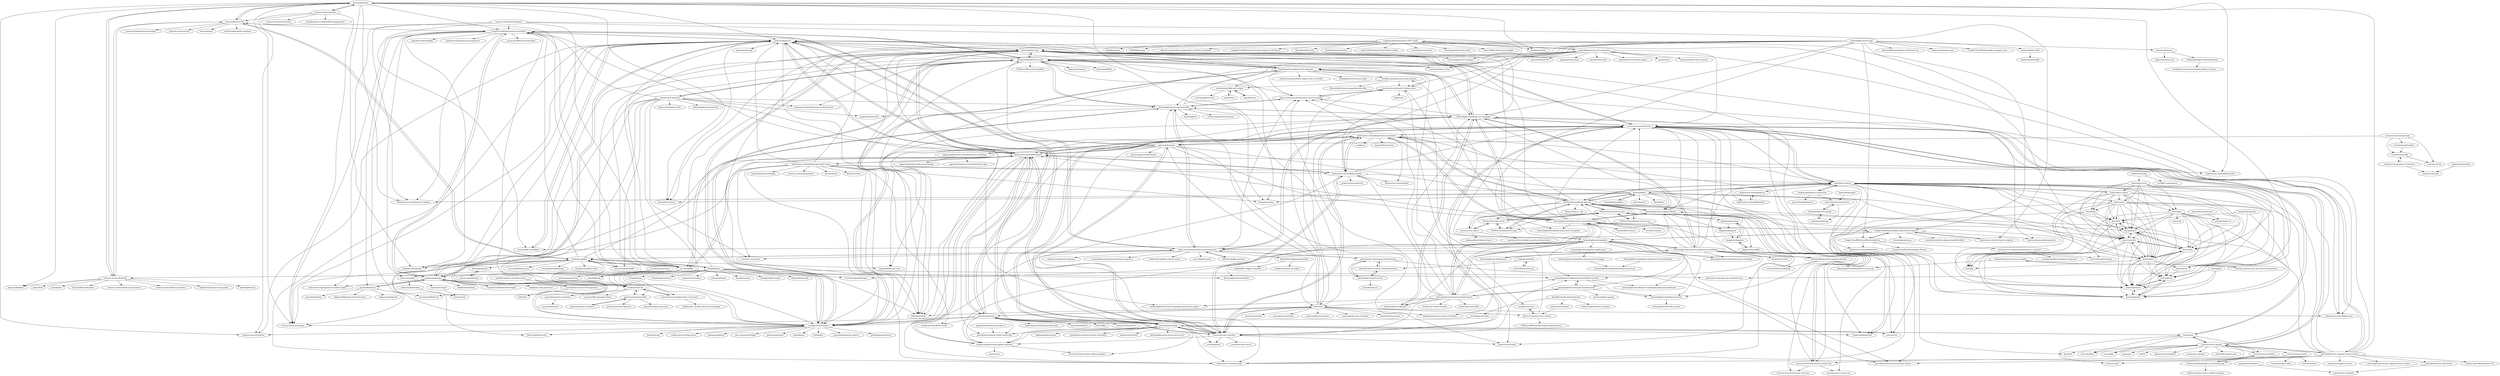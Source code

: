 digraph G {
"ksonnet/ksonnet" -> "ksonnet/ksonnet-lib"
"ksonnet/ksonnet" -> "vmware-archive/kubecfg"
"ksonnet/ksonnet" -> "vmware-tanzu/sonobuoy" ["e"=1]
"ksonnet/ksonnet" -> "projectcontour/contour" ["e"=1]
"ksonnet/ksonnet" -> "kubernetes-retired/service-catalog" ["e"=1]
"ksonnet/ksonnet" -> "kapicorp/kapitan" ["e"=1]
"ksonnet/ksonnet" -> "GoogleCloudPlatform/metacontroller"
"ksonnet/ksonnet" -> "kubicorn/kubicorn"
"ksonnet/ksonnet" -> "kubeflow/trainer" ["e"=1]
"ksonnet/ksonnet" -> "kubernetes-sigs/aws-iam-authenticator" ["e"=1]
"ksonnet/ksonnet" -> "projectcontour/gimbal"
"ksonnet/ksonnet" -> "Azure/draft-classic" ["e"=1]
"ksonnet/ksonnet" -> "helm/monocular" ["e"=1]
"ksonnet/ksonnet" -> "brigadecore/brigade" ["e"=1]
"ksonnet/ksonnet" -> "kubernetes-retired/kube-batch" ["e"=1]
"ahmetb/gke-letsencrypt" -> "jetstack/kube-lego"
"ahmetb/gke-letsencrypt" -> "GoogleCloudPlatform/k8s-multicluster-ingress"
"ahmetb/gke-letsencrypt" -> "kubernetes/ingress-gce" ["e"=1]
"ahmetb/gke-letsencrypt" -> "GoogleCloudPlatform/gke-managed-certs" ["e"=1]
"ahmetb/gke-letsencrypt" -> "wongnai/kube-slack"
"ahmetb/gke-letsencrypt" -> "kelseyhightower/pipeline"
"ahmetb/gke-letsencrypt" -> "hayorov/helm-gcs"
"ahmetb/gke-letsencrypt" -> "Boostport/kubernetes-vault"
"ahmetb/gke-letsencrypt" -> "cert-manager/cert-manager" ["e"=1]
"ahmetb/gke-letsencrypt" -> "PalmStoneGames/kube-cert-manager"
"ahmetb/gke-letsencrypt" -> "kelseyhightower/ingress-with-static-ip"
"ahmetb/gke-letsencrypt" -> "kelseyhightower/kube-cert-manager"
"ahmetb/gke-letsencrypt" -> "voyagermesh/voyager"
"ahmetb/gke-letsencrypt" -> "GoogleCloudPlatform/k8s-stackdriver"
"ahmetb/gke-letsencrypt" -> "zendesk/helm-secrets" ["e"=1]
"containerum/containerum" -> "containerum/chkit"
"containerum/containerum" -> "containerum/letskube"
"containerum/containerum" -> "containerum/ui"
"containerum/containerum" -> "apprenda/kismatic"
"coreos/docs" -> "coreos/coreos-kubernetes"
"coreos/docs" -> "coreos/coreos-cloudinit"
"coreos/docs" -> "coreos/fleet" ["e"=1]
"coreos/docs" -> "coreos/toolbox"
"coreos/docs" -> "coreos/coreos-vagrant"
"coreos/docs" -> "poseidon/matchbox"
"coreos/docs" -> "coreos/scripts"
"GoogleCloudPlatform/k8s-multicluster-ingress" -> "kubernetes-retired/cluster-registry"
"GoogleCloudPlatform/k8s-multicluster-ingress" -> "kelseyhightower/kubernetes-cluster-federation"
"GoogleCloudPlatform/k8s-multicluster-ingress" -> "estafette/estafette-gke-preemptible-killer" ["e"=1]
"GoogleCloudPlatform/k8s-multicluster-ingress" -> "kubernetes-retired/federation"
"GoogleCloudPlatform/k8s-multicluster-ingress" -> "ianlewis/memcached-operator"
"GoogleCloudPlatform/k8s-multicluster-ingress" -> "GoogleCloudPlatform/k8s-stackdriver"
"GoogleCloudPlatform/k8s-multicluster-ingress" -> "kelseyhightower/pipeline"
"GoogleCloudPlatform/k8s-multicluster-ingress" -> "cloudendpoints/esp" ["e"=1]
"kelseyhightower/pipeline" -> "kelseyhightower/grafeas-tutorial"
"kelseyhightower/pipeline" -> "GoogleCloudPlatform/k8s-multicluster-ingress"
"kelseyhightower/pipeline" -> "kelseyhightower/nomad-on-kubernetes"
"kelseyhightower/pipeline" -> "kelseyhightower/kubernetes-initializer-tutorial"
"kelseyhightower/pipeline" -> "kubicorn/kubicorn"
"kelseyhightower/pipeline" -> "kelseyhightower/pipeline-application"
"kelseyhightower/pipeline" -> "kelseyhightower/istio-ingress-tutorial"
"kelseyhightower/pipeline" -> "jessfraz/k8s-snowflake"
"kelseyhightower/pipeline" -> "kelseyhightower/kubernetes-cluster-federation"
"kelseyhightower/pipeline" -> "kelseyhightower/consul-on-kubernetes"
"kelseyhightower/pipeline" -> "Boostport/kubernetes-vault"
"kelseyhightower/pipeline" -> "kelseyhightower/intro-to-kubernetes-workshop"
"kelseyhightower/pipeline" -> "kelseyhightower/denyenv-validating-admission-webhook"
"kelseyhightower/pipeline" -> "errordeveloper/kubegen"
"kelseyhightower/pipeline" -> "upmc-enterprises/elasticsearch-operator"
"teamhephy/workflow" -> "deis/workflow"
"projectcontour/gimbal" -> "projectcontour/contour" ["e"=1]
"projectcontour/gimbal" -> "vmware-archive/wardroom" ["e"=1]
"projectcontour/gimbal" -> "vmware-tanzu/sonobuoy" ["e"=1]
"projectcontour/gimbal" -> "cloudfoundry-incubator/kubo-deployment" ["e"=1]
"projectcontour/gimbal" -> "ksonnet/ksonnet"
"projectcontour/gimbal" -> "ksonnet/ksonnet-lib"
"coreos/coreos-cloudinit" -> "defunctzombie/ansible-coreos-bootstrap"
"garethr/kubetest" -> "viglesiasce/kube-lint"
"garethr/kubetest" -> "instrumenta/kubeval" ["e"=1]
"garethr/kubetest" -> "spotahome/kooper"
"garethr/kubetest" -> "planetlabs/draino" ["e"=1]
"garethr/kubetest" -> "k8guard/k8guard-start-from-here"
"gini/dexter" -> "micahhausler/k8s-oidc-helper"
"spotahome/kooper" -> "slok/kube-code-generator"
"spotahome/kooper" -> "slok/kubewebhook" ["e"=1]
"spotahome/kooper" -> "GoogleCloudPlatform/metacontroller"
"spotahome/kooper" -> "rook/operator-kit"
"spotahome/kooper" -> "garethr/kubetest"
"spotahome/kooper" -> "spotahome/service-level-operator"
"spotahome/kooper" -> "box/kube-applier"
"spotahome/kooper" -> "kubernetes-sigs/apiserver-builder-alpha" ["e"=1]
"spotahome/kooper" -> "GoogleCloudPlatform/freshpod"
"spotahome/kooper" -> "kubicorn/kubicorn"
"coreos/coreos-vagrant" -> "coreos/coreos-kubernetes"
"coreos/coreos-vagrant" -> "coreos/fleet" ["e"=1]
"coreos/coreos-vagrant" -> "coreos/coreos-cloudinit"
"coreos/coreos-vagrant" -> "coreos/docs"
"coreos/coreos-vagrant" -> "coreos/coreos-overlay"
"coreos/coreos-vagrant" -> "appc/spec" ["e"=1]
"coreos/coreos-vagrant" -> "rkt/rkt" ["e"=1]
"coreos/coreos-vagrant" -> "coreos/toolbox"
"coreos/coreos-vagrant" -> "pires/kubernetes-vagrant-coreos-cluster"
"coreos/coreos-vagrant" -> "skynetservices/skydns" ["e"=1]
"coreos/coreos-vagrant" -> "deis/deis" ["e"=1]
"coreos/coreos-vagrant" -> "defunctzombie/ansible-coreos-bootstrap"
"coreos/coreos-vagrant" -> "helm/helm-classic"
"coreos/coreos-vagrant" -> "rancher/os-vagrant"
"coreos/coreos-vagrant" -> "mitchellh/vagrant-aws" ["e"=1]
"kubernetes-retired/cluster-registry" -> "GoogleCloudPlatform/k8s-multicluster-ingress"
"vmware-archive/healthcheck" -> "kubernetes-retired/cluster-registry"
"vmware-archive/healthcheck" -> "GoogleCloudPlatform/metacontroller"
"vmware-archive/healthcheck" -> "jessfraz/k8s-snowflake"
"vmware-archive/healthcheck" -> "vmware-tanzu/sonobuoy" ["e"=1]
"vmware-archive/healthcheck" -> "ericchiang/k8s"
"vmware-archive/healthcheck" -> "kubernetes-retired/service-catalog" ["e"=1]
"vmware-archive/healthcheck" -> "kubernetes-retired/kube-deploy"
"GoogleCloudPlatform/metacontroller" -> "spotahome/kooper"
"GoogleCloudPlatform/metacontroller" -> "metacontroller/metacontroller" ["e"=1]
"GoogleCloudPlatform/metacontroller" -> "atlassian/smith"
"GoogleCloudPlatform/metacontroller" -> "upmc-enterprises/elasticsearch-operator"
"GoogleCloudPlatform/metacontroller" -> "kubicorn/kubicorn"
"GoogleCloudPlatform/metacontroller" -> "kubernetes-sigs/apiserver-builder-alpha" ["e"=1]
"GoogleCloudPlatform/metacontroller" -> "brigadecore/brigade" ["e"=1]
"GoogleCloudPlatform/metacontroller" -> "zalando-incubator/kopf" ["e"=1]
"GoogleCloudPlatform/metacontroller" -> "rook/operator-kit"
"GoogleCloudPlatform/metacontroller" -> "kubernetes-retired/service-catalog" ["e"=1]
"GoogleCloudPlatform/metacontroller" -> "Boostport/kubernetes-vault"
"GoogleCloudPlatform/metacontroller" -> "kubernetes/apiextensions-apiserver" ["e"=1]
"GoogleCloudPlatform/metacontroller" -> "garethr/kubetest"
"GoogleCloudPlatform/metacontroller" -> "kubernetes-retired/bootkube"
"GoogleCloudPlatform/metacontroller" -> "voyagermesh/voyager"
"spotahome/service-level-operator" -> "spotahome/kooper"
"spotahome/service-level-operator" -> "slok/sloth" ["e"=1]
"hayorov/helm-gcs" -> "viglesiasce/helm-gcs"
"hayorov/helm-gcs" -> "Philmod/google-cloud-build-slack"
"kelseyhightower/grafeas-tutorial" -> "kelseyhightower/riff-tutorial" ["e"=1]
"michaelsauter/crane" -> "ianunruh/monitoring"
"michaelsauter/crane" -> "dtan4/k8stail"
"kelseyhightower/pipeline-application" -> "kelseyhightower/pipeline-infrastructure-staging"
"kelseyhightower/istio-ingress-tutorial" -> "kelseyhightower/grafeas-tutorial"
"kelseyhightower/istio-ingress-tutorial" -> "kelseyhightower/kubernetes-envoy-sds"
"kelseyhightower/istio-ingress-tutorial" -> "retroryan/istio-workshop" ["e"=1]
"TheNewNormal/coreos-osx" -> "rimusz/coreos-cluster-osx"
"TheNewNormal/coreos-osx" -> "TheNewNormal/corectl"
"TheNewNormal/coreos-osx" -> "rimusz/coreos-kubernetes-cluster-osx"
"TheNewNormal/coreos-osx" -> "coreos/coreos-xhyve"
"TheNewNormal/coreos-osx" -> "TheNewNormal/kube-solo-osx"
"TheNewNormal/coreos-osx" -> "TheNewNormal/corectl.app"
"TheNewNormal/coreos-osx" -> "TheNewNormal/kube-cluster-osx"
"TheNewNormal/coreos-osx" -> "rimusz/coreos-kubernetes-solo-osx"
"bakins/kubernetes-envoy-example" -> "kelseyhightower/kubernetes-envoy-sds"
"bakins/kubernetes-envoy-example" -> "christian-posta/envoy-microservices-patterns"
"jessfraz/k8s-snowflake" -> "kubicorn/kubicorn"
"jimmycuadra/ktmpl" -> "InQuicker/ktmpl"
"containerum/grafana-xxl-solution" -> "containerum/chkit"
"containerum/grafana-xxl-solution" -> "containerum/mail"
"containerum/letskube" -> "containerum/chkit"
"darknoon/brushtips" -> "containerum/mail"
"kelseyhightower/pipeline-infrastructure-staging" -> "kelseyhightower/pipeline-infrastructure-qa"
"kelseyhightower/pipeline-infrastructure-production" -> "kelseyhightower/pipeline-infrastructure-qa"
"fabric8io/elasticsearch-cloud-kubernetes" -> "pires/docker-elasticsearch-kubernetes"
"fabric8io/elasticsearch-cloud-kubernetes" -> "pires/docker-elasticsearch"
"kelseyhightower/intro-to-kubernetes-workshop" -> "kelseyhightower/kubestack"
"kelseyhightower/intro-to-kubernetes-workshop" -> "kelseyhightower/kube-cert-manager"
"kelseyhightower/intro-to-kubernetes-workshop" -> "kelseyhightower/craft-kubernetes-workshop"
"kelseyhightower/intro-to-kubernetes-workshop" -> "kelseyhightower/pipeline"
"kelseyhightower/intro-to-kubernetes-workshop" -> "kelseyhightower/kubernetes-cluster-federation"
"kelseyhightower/intro-to-kubernetes-workshop" -> "kelseyhightower/compose2kube"
"kelseyhightower/intro-to-kubernetes-workshop" -> "coreos/coreos-kubernetes"
"kelseyhightower/intro-to-kubernetes-workshop" -> "gravitational/workshop" ["e"=1]
"kelseyhightower/intro-to-kubernetes-workshop" -> "kelseyhightower/kubernetes-initializer-tutorial"
"kelseyhightower/intro-to-kubernetes-workshop" -> "TheNewNormal/kube-solo-osx"
"kelseyhightower/intro-to-kubernetes-workshop" -> "kelseyhightower/scheduler" ["e"=1]
"kelseyhightower/intro-to-kubernetes-workshop" -> "helm/helm-classic"
"kelseyhightower/intro-to-kubernetes-workshop" -> "kubernetes-retired/contrib" ["e"=1]
"kelseyhightower/intro-to-kubernetes-workshop" -> "kelseyhightower/istio-ingress-tutorial"
"kelseyhightower/intro-to-kubernetes-workshop" -> "ehazlett/interlock" ["e"=1]
"ibuildthecloud/systemd-docker" -> "coreroller/coreroller"
"ibuildthecloud/systemd-docker" -> "mheese/journalbeat"
"ibuildthecloud/systemd-docker" -> "dockerimages/docker-systemd"
"rimusz/coreos-kubernetes-cluster-osx" -> "rimusz/coreos-kubernetes-solo-osx"
"rimusz/coreos-kubernetes-cluster-osx" -> "TheNewNormal/coreos-osx"
"rimusz/coreos-kubernetes-cluster-osx" -> "rimusz/coreos-cluster-osx"
"pires/kubernetes-vagrant-coreos-cluster" -> "coreos/coreos-kubernetes"
"pires/kubernetes-vagrant-coreos-cluster" -> "pires/kubernetes-elasticsearch-cluster" ["e"=1]
"pires/kubernetes-vagrant-coreos-cluster" -> "pires/kubernetes-elk-cluster"
"pires/kubernetes-vagrant-coreos-cluster" -> "udemy-course/Kubernetes-CN"
"pires/kubernetes-vagrant-coreos-cluster" -> "kubernetes-retired/contrib" ["e"=1]
"pires/kubernetes-vagrant-coreos-cluster" -> "everpeace/vagrant-mesos" ["e"=1]
"pires/kubernetes-vagrant-coreos-cluster" -> "coreos/coreos-vagrant"
"pires/kubernetes-vagrant-coreos-cluster" -> "kubernetes-retired/bootkube"
"pires/kubernetes-vagrant-coreos-cluster" -> "rimusz/coreos-kubernetes-cluster-osx"
"pires/kubernetes-vagrant-coreos-cluster" -> "helm/helm-classic"
"pires/kubernetes-vagrant-coreos-cluster" -> "kelseyhightower/kube-cert-manager"
"pires/kubernetes-vagrant-coreos-cluster" -> "kelseyhightower/compose2kube"
"pires/kubernetes-vagrant-coreos-cluster" -> "ksonnet/ksonnet"
"pires/kubernetes-vagrant-coreos-cluster" -> "rootsongjc/kubernetes-vagrant-centos-cluster" ["e"=1]
"defunctzombie/ansible-coreos-bootstrap" -> "coreos/coreos-cloudinit"
"defunctzombie/ansible-coreos-bootstrap" -> "defunctzombie/coreos-ansible-example"
"lorieri/deis-dashboard" -> "jumbojett/deis-ui"
"hawtio/hawtio-kubernetes" -> "fabric8io/fabric8-console"
"hawtio/hawtio-kubernetes" -> "jimmidyson/kuisp"
"kubernetes-retired/kubedash" -> "kubernetes-retired/kube-ui"
"TheNewNormal/corectl" -> "TheNewNormal/corectl.app"
"TheNewNormal/corectl" -> "coreos/coreos-xhyve"
"TheNewNormal/corectl" -> "TheNewNormal/coreos-osx"
"coreos/coreos-xhyve" -> "ailispaw/boot2docker-xhyve" ["e"=1]
"coreos/coreos-xhyve" -> "TheNewNormal/corectl"
"coreos/coreos-xhyve" -> "TheNewNormal/coreos-osx"
"coreos/coreos-xhyve" -> "machine-drivers/docker-machine-driver-xhyve" ["e"=1]
"kelproject/pykube" -> "mnubo/kubernetes-py"
"kelproject/pykube" -> "fabric8io/elasticsearch-cloud-kubernetes"
"pires/docker-elasticsearch-kubernetes" -> "pires/docker-elasticsearch"
"pires/docker-elasticsearch-kubernetes" -> "fabric8io/elasticsearch-cloud-kubernetes"
"pires/docker-elasticsearch-kubernetes" -> "pires/kubernetes-elasticsearch-cluster" ["e"=1]
"pires/docker-elasticsearch-kubernetes" -> "upmc-enterprises/elasticsearch-operator"
"Bayer-Group/etcd-aws-cluster" -> "crewjam/etcd-aws"
"Bayer-Group/etcd-aws-cluster" -> "UKHomeOffice/docker-logstash-kubernetes"
"Bayer-Group/etcd-aws-cluster" -> "wearemolecule/route53-kubernetes"
"pires/kubernetes-elk-cluster" -> "pires/docker-logstash"
"kelseyhightower/kubestack" -> "bakins/kubernetes-coreos-terraform"
"kelseyhightower/kubestack" -> "kelseyhightower/intro-to-kubernetes-workshop"
"fabric8io/fabric8-console" -> "jimmidyson/kuisp"
"fabric8io/fabric8-console" -> "hawtio/hawtio-kubernetes"
"wearemolecule/route53-kubernetes" -> "linki/mate" ["e"=1]
"wearemolecule/route53-kubernetes" -> "upmc-enterprises/kubernetes-secret-manager"
"wearemolecule/route53-kubernetes" -> "crewjam/etcd-aws"
"skippbox/kmachine" -> "skippbox/skippbox"
"skippbox/kmachine" -> "skippbox/kompose"
"skippbox/kmachine" -> "skippbox/boot2k8s"
"kubernetes-retired/kube-ui" -> "kubernetes-retired/kubedash"
"pires/docker-elasticsearch" -> "pires/docker-elasticsearch-kubernetes"
"pires/docker-elasticsearch" -> "pires/docker-jre"
"pires/docker-elasticsearch" -> "fabric8io/elasticsearch-cloud-kubernetes"
"jimmidyson/kuisp" -> "fabric8io/fabric8-console"
"deis/rigger" -> "deis/etcd"
"deis/rigger" -> "deis/slugrunner"
"deis/rigger" -> "deis/controller"
"deis/rigger" -> "deis/pkg"
"deis/rigger" -> "deis/monitor"
"deis/rigger" -> "deis/postgres"
"deis/rigger" -> "deis/riak"
"deis/rigger" -> "deis/slugbuilder"
"deis/rigger" -> "jumbojett/deis-ui"
"deis/rigger" -> "deis/builder"
"deis/rigger" -> "deis/charts"
"deis/rigger" -> "deis/registry"
"kelseyhightower/compose2kube" -> "kelseyhightower/kubernetes-cluster-federation"
"kelseyhightower/compose2kube" -> "skippbox/kompose"
"kelseyhightower/compose2kube" -> "skippbox/kmachine"
"kelseyhightower/compose2kube" -> "helm/helm-classic"
"kelseyhightower/compose2kube" -> "kelseyhightower/konfd"
"kelseyhightower/compose2kube" -> "coreos/coreos-kubernetes"
"kelseyhightower/compose2kube" -> "TheNewNormal/kube-solo-osx"
"helm/helm-classic" -> "helm/charts-classic"
"helm/helm-classic" -> "deis/builder"
"helm/helm-classic" -> "deis/controller"
"helm/helm-classic" -> "deis/rigger"
"helm/helm-classic" -> "deis/postgres"
"helm/helm-classic" -> "deis/charts"
"helm/helm-classic" -> "funktionio/funktion-connectors"
"helm/helm-classic" -> "deis/router"
"helm/helm-classic" -> "deis/slugrunner"
"helm/helm-classic" -> "deis/etcd"
"helm/helm-classic" -> "kubernetes-retired/kube-ui"
"helm/helm-classic" -> "coreos/coreos-kubernetes"
"helm/helm-classic" -> "deis/workflow"
"helm/helm-classic" -> "deis/monitor"
"helm/helm-classic" -> "TheNewNormal/kube-solo-osx"
"poseidon/matchbox" -> "poseidon/typhoon"
"poseidon/matchbox" -> "kubernetes-retired/bootkube"
"poseidon/matchbox" -> "coreos/ignition" ["e"=1]
"poseidon/matchbox" -> "poseidon/terraform-provider-matchbox"
"poseidon/matchbox" -> "coreos/coreos-kubernetes"
"poseidon/matchbox" -> "coreos/tectonic-installer"
"poseidon/matchbox" -> "coreos/container-linux-update-operator"
"poseidon/matchbox" -> "danderson/netboot" ["e"=1]
"poseidon/matchbox" -> "coreos/container-linux-config-transpiler" ["e"=1]
"poseidon/matchbox" -> "poseidon/terraform-render-bootstrap"
"poseidon/matchbox" -> "coreos/torus" ["e"=1]
"poseidon/matchbox" -> "Capgemini/kubeform"
"poseidon/matchbox" -> "coreos/docs"
"poseidon/matchbox" -> "kelseyhightower/coreos-ipxe-server"
"poseidon/matchbox" -> "digitalrebar/provision" ["e"=1]
"coreos/coreos-kubernetes" -> "kubernetes-retired/kube-aws" ["e"=1]
"coreos/coreos-kubernetes" -> "coreos/coreos-vagrant"
"coreos/coreos-kubernetes" -> "poseidon/matchbox"
"coreos/coreos-kubernetes" -> "kubernetes-retired/bootkube"
"coreos/coreos-kubernetes" -> "pires/kubernetes-vagrant-coreos-cluster"
"coreos/coreos-kubernetes" -> "helm/helm-classic"
"coreos/coreos-kubernetes" -> "projectcalico/canal" ["e"=1]
"coreos/coreos-kubernetes" -> "coreos/torus" ["e"=1]
"coreos/coreos-kubernetes" -> "kubernetes-retired/contrib" ["e"=1]
"coreos/coreos-kubernetes" -> "kubernetes-retired/kubernetes-anywhere"
"coreos/coreos-kubernetes" -> "jetstack/kube-lego"
"coreos/coreos-kubernetes" -> "coreos/tectonic-installer"
"coreos/coreos-kubernetes" -> "coreos/docs"
"coreos/coreos-kubernetes" -> "kelseyhightower/kube-cert-manager"
"coreos/coreos-kubernetes" -> "kubernetes-retired/kubedash"
"deis/etcd" -> "deis/pkg"
"deis/etcd" -> "deis/postgres"
"helm/charts-classic" -> "helm/helm-classic"
"helm/charts-classic" -> "deis/builder"
"helm/charts-classic" -> "deis/postgres"
"helm/charts-classic" -> "deis/charts"
"helm/charts-classic" -> "deis/slugrunner"
"helm/charts-classic" -> "deis/controller"
"helm/charts-classic" -> "deis/etcd"
"helm/charts-classic" -> "deis/rigger"
"helm/charts-classic" -> "deis/monitor"
"helm/charts-classic" -> "deis/router"
"helm/charts-classic" -> "deis/minio"
"helm/helm-www" -> "deis/charts"
"helm/helm-www" -> "deis/slugrunner"
"helm/helm-www" -> "deis/postgres"
"helm/helm-www" -> "deis/builder"
"helm/helm-www" -> "deis/controller"
"helm/helm-www" -> "helm/charts-classic"
"helm/helm-www" -> "deis/minio"
"helm/helm-www" -> "deis/rigger"
"helm/helm-www" -> "deis/router"
"TheNewNormal/kube-cluster-osx" -> "TheNewNormal/kube-solo-osx"
"TheNewNormal/kube-cluster-osx" -> "TheNewNormal/corectl.app"
"TheNewNormal/kube-cluster-osx" -> "TheNewNormal/coreos-osx"
"TheNewNormal/kube-cluster-osx" -> "rimusz/coreos-kubernetes-cluster-osx"
"TheNewNormal/kube-solo-osx" -> "TheNewNormal/kube-cluster-osx"
"TheNewNormal/kube-solo-osx" -> "TheNewNormal/corectl.app"
"TheNewNormal/kube-solo-osx" -> "TheNewNormal/coreos-osx"
"TheNewNormal/kube-solo-osx" -> "TheNewNormal/corectl"
"TheNewNormal/kube-solo-osx" -> "rimusz/coreos-kubernetes-cluster-osx"
"TheNewNormal/kube-solo-osx" -> "helm/helm-classic"
"TheNewNormal/kube-solo-osx" -> "deis/controller"
"TheNewNormal/kube-solo-osx" -> "upmc-enterprises/kubernetes-secret-manager"
"TheNewNormal/kube-solo-osx" -> "deis/builder"
"TheNewNormal/kube-solo-osx" -> "coreos/coreos-xhyve"
"TheNewNormal/kube-solo-osx" -> "kubernetes-retired/kubernetes-anywhere"
"TheNewNormal/kube-solo-osx" -> "kelseyhightower/compose2kube"
"TheNewNormal/kube-solo-osx" -> "deis/postgres"
"TheNewNormal/kube-solo-osx" -> "deis/workflow"
"TheNewNormal/kube-solo-osx" -> "XQuartz/xhyve_old"
"deis/postgres" -> "deis/slugrunner"
"deis/postgres" -> "deis/etcd"
"deis/postgres" -> "deis/builder"
"deis/postgres" -> "deis/slugbuilder"
"deis/postgres" -> "deis/charts"
"deis/postgres" -> "deis/registry"
"deis/postgres" -> "deis/controller"
"kubernetes-retired/kubernetes-anywhere" -> "kubernetes-retired/kube-deploy"
"kubernetes-retired/kubernetes-anywhere" -> "kelseyhightower/kubernetes-cluster-federation"
"kubernetes-retired/kubernetes-anywhere" -> "kubernetes-retired/bootkube"
"kubernetes-retired/kubernetes-anywhere" -> "coreos/coreos-kubernetes"
"kubernetes-retired/kubernetes-anywhere" -> "helm/helm-classic"
"kubernetes-retired/kubernetes-anywhere" -> "hyperhq/hypernetes" ["e"=1]
"kubernetes-retired/kubernetes-anywhere" -> "TheNewNormal/kube-solo-osx"
"kubernetes-retired/kubernetes-anywhere" -> "apprenda/kismatic"
"kubernetes-retired/kubernetes-anywhere" -> "Capgemini/kubeform"
"kubernetes-retired/kubernetes-anywhere" -> "coreos/tectonic-installer"
"kubernetes-retired/kubernetes-anywhere" -> "cncf/demo"
"kubernetes-retired/kubernetes-anywhere" -> "upmc-enterprises/kubernetes-secret-manager"
"kubernetes-retired/kubernetes-anywhere" -> "kubernetes-retired/frakti" ["e"=1]
"coreroller/coreroller" -> "coreos/container-linux-update-operator"
"skippbox/kompose" -> "skippbox/skippbox"
"deis/docker-go-dev" -> "deis/slugbuilder"
"deis/docker-go-dev" -> "deis/slugrunner"
"deis/docker-go-dev" -> "deis/etcd"
"mnubo/kubernetes-py" -> "kelproject/pykube"
"deis/router" -> "deis/builder"
"deis/router" -> "deis/slugrunner"
"deis/router" -> "deis/postgres"
"deis/router" -> "deis/registry"
"deis/router" -> "deis/charts"
"deis/router" -> "deis/monitor"
"deis/router" -> "deis/pkg"
"deis/router" -> "deis/slugbuilder"
"deis/router" -> "deis/controller"
"deis/router" -> "deis/minio"
"deis/router" -> "deis/etcd"
"deis/charts" -> "deis/slugrunner"
"deis/charts" -> "deis/postgres"
"deis/charts" -> "deis/slugbuilder"
"deis/charts" -> "deis/registry"
"deis/charts" -> "deis/builder"
"deis/charts" -> "deis/controller"
"deis/builder" -> "deis/slugrunner"
"deis/builder" -> "deis/controller"
"deis/builder" -> "deis/postgres"
"deis/builder" -> "deis/slugbuilder"
"deis/builder" -> "deis/etcd"
"deis/builder" -> "deis/registry"
"deis/builder" -> "deis/monitor"
"deis/builder" -> "deis/charts"
"deis/builder" -> "deis/pkg"
"deis/minio" -> "deis/slugrunner"
"deis/minio" -> "deis/slugbuilder"
"deis/minio" -> "deis/etcd"
"deis/minio" -> "deis/postgres"
"deis/controller" -> "deis/builder"
"deis/controller" -> "deis/slugrunner"
"deis/controller" -> "deis/postgres"
"deis/controller" -> "deis/etcd"
"deis/controller" -> "deis/slugbuilder"
"deis/controller" -> "deis/registry"
"deis/controller" -> "deis/charts"
"deis/controller" -> "deis/pkg"
"appropriate/docker-nc" -> "pires/docker-logstash"
"deis/slugrunner" -> "deis/slugbuilder"
"deis/slugrunner" -> "deis/registry"
"deis/slugbuilder" -> "deis/slugrunner"
"deis/slugbuilder" -> "deis/registry"
"deis/monitor" -> "deis/registry"
"deis/registry" -> "deis/slugrunner"
"deis/registry" -> "deis/slugbuilder"
"deis/logger" -> "deis/slugrunner"
"deis/logger" -> "deis/slugbuilder"
"deis/logger" -> "deis/registry"
"skippbox/skippbox" -> "skippbox/boot2k8s"
"skippbox/skippbox" -> "skippbox/kmachine"
"skippbox/boot2k8s" -> "skippbox/skippbox"
"jetstack/kube-lego" -> "kelseyhightower/kube-cert-manager"
"jetstack/kube-lego" -> "kubernetes-retired/contrib" ["e"=1]
"jetstack/kube-lego" -> "cert-manager/cert-manager" ["e"=1]
"jetstack/kube-lego" -> "voyagermesh/voyager"
"jetstack/kube-lego" -> "Boostport/kubernetes-vault"
"jetstack/kube-lego" -> "Azure/draft-classic" ["e"=1]
"jetstack/kube-lego" -> "jtblin/kube2iam" ["e"=1]
"jetstack/kube-lego" -> "pires/kubernetes-elasticsearch-cluster" ["e"=1]
"jetstack/kube-lego" -> "kubicorn/kubicorn"
"jetstack/kube-lego" -> "PalmStoneGames/kube-cert-manager"
"jetstack/kube-lego" -> "coreos/coreos-kubernetes"
"jetstack/kube-lego" -> "zendesk/helm-secrets" ["e"=1]
"jetstack/kube-lego" -> "kubernetes-retired/bootkube"
"jetstack/kube-lego" -> "kubernetes-retired/kube-aws" ["e"=1]
"jetstack/kube-lego" -> "brigadecore/brigade" ["e"=1]
"deis/workflow" -> "deis/deis" ["e"=1]
"deis/workflow" -> "helm/helm-classic"
"deis/workflow" -> "teamhephy/workflow"
"deis/workflow" -> "deis/controller"
"deis/workflow" -> "coreos/coreos-kubernetes"
"deis/workflow" -> "Azure/draft-classic" ["e"=1]
"deis/workflow" -> "helm/monocular" ["e"=1]
"deis/workflow" -> "deis/steward"
"deis/workflow" -> "flynn/flynn" ["e"=1]
"deis/workflow" -> "TheNewNormal/kube-solo-osx"
"deis/workflow" -> "kubernetes-retired/service-catalog" ["e"=1]
"deis/workflow" -> "coreos/torus" ["e"=1]
"deis/workflow" -> "deis/builder"
"deis/workflow" -> "kelseyhightower/compose2kube"
"deis/workflow" -> "kubernetes-retired/kubernetes-anywhere"
"mheese/journalbeat" -> "Bayer-Group/etcd-aws-cluster"
"kubernetes-retired/bootkube" -> "poseidon/matchbox"
"kubernetes-retired/bootkube" -> "coreos/tectonic-installer"
"kubernetes-retired/bootkube" -> "coreos/container-linux-update-operator"
"kubernetes-retired/bootkube" -> "poseidon/typhoon"
"kubernetes-retired/bootkube" -> "coreos/coreos-kubernetes"
"kubernetes-retired/bootkube" -> "kubernetes-retired/kube-deploy"
"kubernetes-retired/bootkube" -> "kubernetes-retired/kubernetes-anywhere"
"kubernetes-retired/bootkube" -> "kubicorn/kubicorn"
"kubernetes-retired/bootkube" -> "poseidon/terraform-render-bootstrap"
"kubernetes-retired/bootkube" -> "jetstack/kube-lego"
"kubernetes-retired/bootkube" -> "ericchiang/k8s"
"kubernetes-retired/bootkube" -> "vmware-tanzu/sonobuoy" ["e"=1]
"kubernetes-retired/bootkube" -> "kubernetes-retired/kubeadm-dind-cluster"
"kubernetes-retired/bootkube" -> "voyagermesh/voyager"
"kubernetes-retired/bootkube" -> "jtblin/kube2iam" ["e"=1]
"kubernetes-retired/kube-deploy" -> "kubernetes-retired/kubernetes-anywhere"
"kubernetes-retired/kube-deploy" -> "kubernetes-retired/bootkube"
"kubernetes-retired/kube-deploy" -> "kubernetes-retired/frakti" ["e"=1]
"kubernetes-retired/kube-deploy" -> "kubernetes-retired/contrib" ["e"=1]
"kubernetes-retired/kube-deploy" -> "coreos/tectonic-installer"
"kubernetes-retired/kube-deploy" -> "helm/helm-classic"
"kubernetes-retired/kube-deploy" -> "Capgemini/kubeform"
"kubernetes-retired/kube-deploy" -> "coreos/coreos-kubernetes"
"kubernetes-retired/kube-deploy" -> "projectatomic/nulecule" ["e"=1]
"openai/kubernetes-ec2-autoscaler" -> "wearemolecule/route53-kubernetes"
"openai/kubernetes-ec2-autoscaler" -> "kubernetes-retired/kube-aws" ["e"=1]
"openai/kubernetes-ec2-autoscaler" -> "microsoft/KubeGPU" ["e"=1]
"openai/kubernetes-ec2-autoscaler" -> "jtblin/kube2iam" ["e"=1]
"openai/kubernetes-ec2-autoscaler" -> "google/prettytensor" ["e"=1]
"openai/kubernetes-ec2-autoscaler" -> "openai/roboschool" ["e"=1]
"openai/kubernetes-ec2-autoscaler" -> "Langhalsdino/Kubernetes-GPU-Guide"
"openai/kubernetes-ec2-autoscaler" -> "kubernetes-retired/kube-deploy"
"openai/kubernetes-ec2-autoscaler" -> "openai/universe-starter-agent" ["e"=1]
"openai/kubernetes-ec2-autoscaler" -> "openai/vime" ["e"=1]
"openai/kubernetes-ec2-autoscaler" -> "Boostport/kubernetes-vault"
"openai/kubernetes-ec2-autoscaler" -> "kz8s/tack"
"openai/kubernetes-ec2-autoscaler" -> "coreos/coreos-kubernetes"
"openai/kubernetes-ec2-autoscaler" -> "openai/requests-for-research" ["e"=1]
"openai/kubernetes-ec2-autoscaler" -> "weaveworks/kubediff" ["e"=1]
"fabric8io/kansible" -> "hawtio/hawtio-kubernetes"
"kz8s/tack" -> "hootsuite/atlantis" ["e"=1]
"kz8s/tack" -> "kubernetes-retired/kube-aws" ["e"=1]
"kz8s/tack" -> "Bayer-Group/etcd-aws-cluster"
"kz8s/tack" -> "wearemolecule/route53-kubernetes"
"kz8s/tack" -> "jtblin/kube2iam" ["e"=1]
"kz8s/tack" -> "upmc-enterprises/kubernetes-secret-manager"
"kz8s/tack" -> "xuwang/aws-terraform"
"kz8s/tack" -> "hashicorp/best-practices" ["e"=1]
"kz8s/tack" -> "xuwang/kube-aws-terraform"
"kz8s/tack" -> "bakins/kubernetes-coreos-terraform"
"kz8s/tack" -> "kelseyhightower/vault-controller"
"kz8s/tack" -> "coreos/tectonic-installer"
"kz8s/tack" -> "hashicorp/envconsul" ["e"=1]
"kz8s/tack" -> "poseidon/typhoon"
"kz8s/tack" -> "coreos/coreos-kubernetes"
"InQuicker/ktmpl" -> "jimmycuadra/ktmpl"
"crewjam/etcd-aws" -> "Bayer-Group/etcd-aws-cluster"
"kelseyhightower/kubernetes-cluster-federation" -> "kelseyhightower/kube-cert-manager"
"kelseyhightower/kubernetes-cluster-federation" -> "kubernetes-retired/kubernetes-anywhere"
"kelseyhightower/kubernetes-cluster-federation" -> "GoogleCloudPlatform/k8s-multicluster-ingress"
"kelseyhightower/kubernetes-cluster-federation" -> "kelseyhightower/compose2kube"
"kelseyhightower/kubernetes-cluster-federation" -> "kelseyhightower/docker-kubernetes-tls-guide"
"kelseyhightower/kubernetes-cluster-federation" -> "metral/corekube"
"kelseyhightower/kubernetes-cluster-federation" -> "kubernetes-retired/bootkube"
"kelseyhightower/kubernetes-cluster-federation" -> "kelseyhightower/consul-on-kubernetes"
"kelseyhightower/kubernetes-cluster-federation" -> "coreos/container-linux-update-operator"
"kelseyhightower/kubernetes-cluster-federation" -> "uruddarraju/kubernetes-rbac-policies"
"kelseyhightower/kubernetes-cluster-federation" -> "kelseyhightower/craft-kubernetes-workshop"
"kelseyhightower/kubernetes-cluster-federation" -> "thockin/kube-demos" ["e"=1]
"kelseyhightower/kubernetes-cluster-federation" -> "jetstack/kube-lego"
"kelseyhightower/kubernetes-cluster-federation" -> "coreos/coreos-kubernetes"
"PalmStoneGames/kube-cert-manager" -> "kelseyhightower/kube-cert-manager"
"PalmStoneGames/kube-cert-manager" -> "wearemolecule/route53-kubernetes"
"PalmStoneGames/kube-cert-manager" -> "voyagermesh/voyager"
"PalmStoneGames/kube-cert-manager" -> "Boostport/kubernetes-vault"
"PalmStoneGames/kube-cert-manager" -> "jetstack/kube-lego"
"PalmStoneGames/kube-cert-manager" -> "uruddarraju/kubernetes-rbac-policies"
"PalmStoneGames/kube-cert-manager" -> "ianlewis/memcached-operator"
"PalmStoneGames/kube-cert-manager" -> "zalando-incubator/kube-ingress-aws-controller" ["e"=1]
"PalmStoneGames/kube-cert-manager" -> "kelseyhightower/vault-controller"
"PalmStoneGames/kube-cert-manager" -> "micahhausler/k8s-oidc-helper"
"PalmStoneGames/kube-cert-manager" -> "projectcalico/canal" ["e"=1]
"PalmStoneGames/kube-cert-manager" -> "upmc-enterprises/kubernetes-secret-manager"
"PalmStoneGames/kube-cert-manager" -> "kubicorn/kubicorn"
"PalmStoneGames/kube-cert-manager" -> "tazjin/kubernetes-letsencrypt"
"upmc-enterprises/kubernetes-secret-manager" -> "kelseyhightower/vault-controller"
"upmc-enterprises/kubernetes-secret-manager" -> "wearemolecule/route53-kubernetes"
"TheNewNormal/corectl.app" -> "TheNewNormal/corectl"
"TheNewNormal/corectl.app" -> "TheNewNormal/kube-solo-osx"
"kelseyhightower/kube-cert-manager" -> "PalmStoneGames/kube-cert-manager"
"kelseyhightower/kube-cert-manager" -> "jetstack/kube-lego"
"kelseyhightower/kube-cert-manager" -> "kelseyhightower/kubernetes-cluster-federation"
"kelseyhightower/kube-cert-manager" -> "kelseyhightower/vault-controller"
"kelseyhightower/kube-cert-manager" -> "kelseyhightower/konfd"
"kelseyhightower/kube-cert-manager" -> "upmc-enterprises/kubernetes-secret-manager"
"kelseyhightower/kube-cert-manager" -> "coreos/coreos-kubernetes"
"kelseyhightower/kube-cert-manager" -> "kelseyhightower/intro-to-kubernetes-workshop"
"kelseyhightower/kube-cert-manager" -> "upmc-enterprises/elasticsearch-operator"
"kelseyhightower/kube-cert-manager" -> "kubicorn/kubicorn"
"kelseyhightower/kube-cert-manager" -> "Capgemini/kubeform"
"kelseyhightower/kube-cert-manager" -> "kelseyhightower/compose2kube"
"kelseyhightower/kube-cert-manager" -> "jtblin/kube2iam" ["e"=1]
"kelseyhightower/kube-cert-manager" -> "kubernetes-retired/bootkube"
"kelseyhightower/kube-cert-manager" -> "voyagermesh/voyager"
"micahhausler/k8s-oidc-helper" -> "gini/dexter"
"micahhausler/k8s-oidc-helper" -> "negz/kuberos"
"micahhausler/k8s-oidc-helper" -> "ericchiang/kube-oidc"
"poseidon/terraform-provider-ct" -> "poseidon/terraform-render-bootstrap"
"apprenda/kismatic" -> "kubicorn/kubicorn"
"apprenda/kismatic" -> "kubernetes-retired/bootkube"
"apprenda/kismatic" -> "apprenda/hands-on-with-kubernetes-workshop"
"apprenda/kismatic" -> "kubernetes-retired/contrib" ["e"=1]
"apprenda/kismatic" -> "kubernetes-retired/kubernetes-anywhere"
"apprenda/kismatic" -> "kz8s/tack"
"apprenda/kismatic" -> "gluster/gluster-kubernetes" ["e"=1]
"apprenda/kismatic" -> "coreos/tectonic-installer"
"apprenda/kismatic" -> "voyagermesh/voyager"
"apprenda/kismatic" -> "kelseyhightower/docker-kubernetes-tls-guide"
"apprenda/kismatic" -> "projectcalico/canal" ["e"=1]
"apprenda/kismatic" -> "hjacobs/kube-ops-view" ["e"=1]
"apprenda/kismatic" -> "Boostport/kubernetes-vault"
"apprenda/kismatic" -> "kelseyhightower/vault-controller"
"apprenda/kismatic" -> "TheNewNormal/kube-solo-osx"
"kelseyhightower/consul-on-kubernetes" -> "drud/vault-consul-on-kube"
"kelseyhightower/consul-on-kubernetes" -> "kelseyhightower/nomad-on-kubernetes"
"kelseyhightower/consul-on-kubernetes" -> "kelseyhightower/vault-controller"
"kelseyhightower/consul-on-kubernetes" -> "kelseyhightower/kubernetes-cluster-federation"
"kelseyhightower/consul-on-kubernetes" -> "kelseyhightower/konfd"
"kelseyhightower/consul-on-kubernetes" -> "kelseyhightower/vault-on-google-kubernetes-engine" ["e"=1]
"kelseyhightower/consul-on-kubernetes" -> "Boostport/kubernetes-vault"
"kelseyhightower/consul-on-kubernetes" -> "kelseyhightower/kubernetes-initializer-tutorial"
"kelseyhightower/consul-on-kubernetes" -> "hashicorp/consul-k8s" ["e"=1]
"kelseyhightower/consul-on-kubernetes" -> "kz8s/tack"
"kelseyhightower/consul-on-kubernetes" -> "kubernetes-retired/kube-deploy"
"kelseyhightower/consul-on-kubernetes" -> "kelseyhightower/kube-cert-manager"
"kelseyhightower/consul-on-kubernetes" -> "coreos/tectonic-installer"
"kelseyhightower/consul-on-kubernetes" -> "kelseyhightower/pipeline"
"funktionio/funktion-connectors" -> "jim-minter/kafkanetes"
"funktionio/funktion-connectors" -> "hawtio/hawtio-kubernetes"
"funktionio/funktion-connectors" -> "helm/helm-classic"
"kubernetes-retired/kubeadm-dind-cluster" -> "kubernetes-retired/bootkube"
"kubernetes-retired/kubeadm-dind-cluster" -> "marun/nkube"
"kubernetes-retired/kubeadm-dind-cluster" -> "kubicorn/kubicorn"
"kubernetes-retired/kubeadm-dind-cluster" -> "voyagermesh/voyager"
"kubernetes-retired/kubeadm-dind-cluster" -> "Mirantis/virtlet" ["e"=1]
"kubernetes-retired/kubeadm-dind-cluster" -> "kubernetes-retired/kube-deploy"
"kubernetes-retired/kubeadm-dind-cluster" -> "luxas/kubeadm-workshop" ["e"=1]
"kubernetes-retired/kubeadm-dind-cluster" -> "jetstack/kube-lego"
"kubernetes-retired/kubeadm-dind-cluster" -> "cloudnativelabs/kube-router" ["e"=1]
"kubernetes-retired/kubeadm-dind-cluster" -> "kubernetes-retired/kube-batch" ["e"=1]
"kubernetes-retired/kubeadm-dind-cluster" -> "vmware-archive/kubewatch" ["e"=1]
"kubernetes-retired/kubeadm-dind-cluster" -> "coreos/etcd-operator" ["e"=1]
"kubernetes-retired/kubeadm-dind-cluster" -> "vmware-tanzu/sonobuoy" ["e"=1]
"kubernetes-retired/kubeadm-dind-cluster" -> "helm/monocular" ["e"=1]
"kubernetes-retired/kubeadm-dind-cluster" -> "kubernetes-retired/contrib" ["e"=1]
"Shopify/krane" -> "Shopify/shipit-engine" ["e"=1]
"Shopify/krane" -> "Shopify/kubeaudit" ["e"=1]
"Shopify/krane" -> "Shopify/ejson" ["e"=1]
"Shopify/krane" -> "instrumenta/kubeval" ["e"=1]
"Shopify/krane" -> "box/kube-applier"
"Shopify/krane" -> "Shopify/job-iteration" ["e"=1]
"Shopify/krane" -> "vmware-archive/kubecfg"
"Shopify/krane" -> "voyagermesh/voyager"
"Shopify/krane" -> "jtblin/kube2iam" ["e"=1]
"Shopify/krane" -> "segmentio/chamber" ["e"=1]
"Shopify/krane" -> "jetstack/kube-lego"
"Shopify/krane" -> "kubernetes-sigs/aws-iam-authenticator" ["e"=1]
"Shopify/krane" -> "pulumi/kubespy" ["e"=1]
"Shopify/krane" -> "Shopify/semian" ["e"=1]
"Shopify/krane" -> "spotahome/kooper"
"fabric8io/configmapcontroller" -> "mfojtik/k8s-trigger-controller"
"fabric8io/configmapcontroller" -> "jenkins-x/exposecontroller"
"upmc-enterprises/elasticsearch-operator" -> "pires/kubernetes-elasticsearch-cluster" ["e"=1]
"upmc-enterprises/elasticsearch-operator" -> "krallistic/kafka-operator"
"upmc-enterprises/elasticsearch-operator" -> "pires/docker-elasticsearch-kubernetes"
"upmc-enterprises/elasticsearch-operator" -> "zalando-incubator/es-operator" ["e"=1]
"upmc-enterprises/elasticsearch-operator" -> "vvanholl/elasticsearch-prometheus-exporter" ["e"=1]
"upmc-enterprises/elasticsearch-operator" -> "GoogleCloudPlatform/metacontroller"
"upmc-enterprises/elasticsearch-operator" -> "kelseyhightower/vault-controller"
"upmc-enterprises/elasticsearch-operator" -> "voyagermesh/voyager"
"upmc-enterprises/elasticsearch-operator" -> "fabric8io/configmapcontroller"
"upmc-enterprises/elasticsearch-operator" -> "upmc-enterprises/kubernetes-secret-manager"
"upmc-enterprises/elasticsearch-operator" -> "kelseyhightower/kube-cert-manager"
"upmc-enterprises/elasticsearch-operator" -> "coreos/etcd-operator" ["e"=1]
"upmc-enterprises/elasticsearch-operator" -> "box/kube-applier"
"upmc-enterprises/elasticsearch-operator" -> "clockworksoul/helm-elasticsearch"
"upmc-enterprises/elasticsearch-operator" -> "solo-io/kubesquash" ["e"=1]
"voyagermesh/voyager" -> "stashed/stash" ["e"=1]
"voyagermesh/voyager" -> "config-syncer/config-syncer" ["e"=1]
"voyagermesh/voyager" -> "kubeguard/guard" ["e"=1]
"voyagermesh/voyager" -> "ops-center/searchlight" ["e"=1]
"voyagermesh/voyager" -> "pharmer/pharmer" ["e"=1]
"voyagermesh/voyager" -> "kubedb/docs" ["e"=1]
"voyagermesh/voyager" -> "kubicorn/kubicorn"
"voyagermesh/voyager" -> "kubedb/cli" ["e"=1]
"voyagermesh/voyager" -> "jcmoraisjr/haproxy-ingress" ["e"=1]
"voyagermesh/voyager" -> "kubevault/kubevault" ["e"=1]
"voyagermesh/voyager" -> "jetstack/kube-lego"
"voyagermesh/voyager" -> "Boostport/kubernetes-vault"
"voyagermesh/voyager" -> "kubedb/apimachinery" ["e"=1]
"voyagermesh/voyager" -> "PalmStoneGames/kube-cert-manager"
"voyagermesh/voyager" -> "projectcontour/contour" ["e"=1]
"kelseyhightower/vault-controller" -> "upmc-enterprises/kubernetes-secret-manager"
"kelseyhightower/vault-controller" -> "Boostport/kubernetes-vault"
"kelseyhightower/vault-controller" -> "kelseyhightower/kube-cert-manager"
"kelseyhightower/vault-controller" -> "upmc-enterprises/elasticsearch-operator"
"kelseyhightower/vault-controller" -> "technosophos/helm-ksonnet"
"kelseyhightower/vault-controller" -> "kobolog/gorb" ["e"=1]
"kelseyhightower/vault-controller" -> "target/portauthority"
"kelseyhightower/vault-controller" -> "ericchiang/k8s"
"wongnai/kube-slack" -> "ultimateboy/slack8s"
"Boostport/kubernetes-vault" -> "kelseyhightower/vault-controller"
"Boostport/kubernetes-vault" -> "djenriquez/vault-ui" ["e"=1]
"Boostport/kubernetes-vault" -> "jtblin/kube2iam" ["e"=1]
"Boostport/kubernetes-vault" -> "coreos/vault-operator"
"Boostport/kubernetes-vault" -> "upmc-enterprises/kubernetes-secret-manager"
"Boostport/kubernetes-vault" -> "voyagermesh/voyager"
"Boostport/kubernetes-vault" -> "jetstack/kube-lego"
"Boostport/kubernetes-vault" -> "Caiyeon/goldfish" ["e"=1]
"Boostport/kubernetes-vault" -> "UKHomeOffice/vault-sidekick" ["e"=1]
"Boostport/kubernetes-vault" -> "PalmStoneGames/kube-cert-manager"
"Boostport/kubernetes-vault" -> "GoogleCloudPlatform/metacontroller"
"Boostport/kubernetes-vault" -> "zendesk/helm-secrets" ["e"=1]
"Boostport/kubernetes-vault" -> "hjacobs/kube-ops-view" ["e"=1]
"Boostport/kubernetes-vault" -> "sethvargo/vault-kubernetes-authenticator" ["e"=1]
"Boostport/kubernetes-vault" -> "kubicorn/kubicorn"
"coreos/container-linux-update-operator" -> "coreos/torcx"
"coreos/container-linux-update-operator" -> "coreos/container-linux-config-transpiler" ["e"=1]
"coreos/container-linux-update-operator" -> "kubernetes-retired/bootkube"
"ericchiang/k8s" -> "box/kube-applier"
"ericchiang/k8s" -> "kelseyhightower/vault-controller"
"ericchiang/k8s" -> "kubernetes-retired/bootkube"
"ericchiang/k8s" -> "kelseyhightower/kubernetes-initializer-tutorial"
"ericchiang/k8s" -> "kubicorn/kubicorn"
"ericchiang/k8s" -> "GoogleCloudPlatform/metacontroller"
"ericchiang/k8s" -> "Boostport/kubernetes-vault"
"ericchiang/k8s" -> "atlassian/smith"
"ericchiang/k8s" -> "giantswarm/operatorkit"
"ericchiang/k8s" -> "kelseyhightower/scheduler" ["e"=1]
"ericchiang/k8s" -> "voyagermesh/voyager"
"ericchiang/k8s" -> "ksonnet/ksonnet-lib"
"ericchiang/k8s" -> "rook/operator-kit"
"ericchiang/k8s" -> "errordeveloper/kubegen"
"ericchiang/k8s" -> "dtan4/k8stail"
"kelseyhightower/konfd" -> "kelseyhightower/kube-cert-manager"
"uruddarraju/kubernetes-rbac-policies" -> "wearemolecule/route53-kubernetes"
"uruddarraju/kubernetes-rbac-policies" -> "micahhausler/k8s-oidc-helper"
"uruddarraju/kubernetes-rbac-policies" -> "Mirantis/k8s-daemonupgradecontroller"
"atlassian/smith" -> "atlassian/kubetoken"
"atlassian/smith" -> "atlassian/voyager"
"sapcc/kubernetes-operators" -> "sapcc/kube-parrot"
"coreos/coreos-overlay" -> "coreos/manifest"
"coreos/coreos-overlay" -> "coreos/scripts"
"coreos/coreos-overlay" -> "coreos/portage-stable"
"coreos/tectonic-installer" -> "kubernetes-retired/bootkube"
"coreos/tectonic-installer" -> "kubicorn/kubicorn"
"coreos/tectonic-installer" -> "poseidon/matchbox"
"coreos/tectonic-installer" -> "coreos/tectonic-forum"
"coreos/tectonic-installer" -> "poseidon/typhoon"
"coreos/tectonic-installer" -> "coreos/container-linux-update-operator"
"coreos/tectonic-installer" -> "coreos/coreos-kubernetes"
"coreos/tectonic-installer" -> "coreos/ignition" ["e"=1]
"coreos/tectonic-installer" -> "kubernetes-retired/kube-deploy"
"coreos/tectonic-installer" -> "kz8s/tack"
"coreos/tectonic-installer" -> "projectcalico/canal" ["e"=1]
"coreos/tectonic-installer" -> "kubernetes-retired/kubernetes-anywhere"
"coreos/tectonic-installer" -> "apprenda/kismatic"
"coreos/tectonic-installer" -> "kelseyhightower/kubernetes-initializer-tutorial"
"ksonnet/ksonnet-lib" -> "vmware-archive/kubecfg"
"ksonnet/ksonnet-lib" -> "heptio/vscode-jsonnet"
"ksonnet/ksonnet-lib" -> "ksonnet/ksonnet"
"ksonnet/ksonnet-lib" -> "box/kube-applier"
"ksonnet/ksonnet-lib" -> "ksonnet/parts"
"ksonnet/ksonnet-lib" -> "technosophos/helm-template"
"ksonnet/ksonnet-lib" -> "jsonnet-bundler/jsonnet-bundler" ["e"=1]
"ksonnet/ksonnet-lib" -> "GoogleCloudPlatform/metacontroller"
"krallistic/kafka-operator" -> "upmc-enterprises/elasticsearch-operator"
"Philmod/google-cloud-build-slack" -> "stealthybox/container-builder-github-ci-status"
"apprenda/hands-on-with-kubernetes-workshop" -> "apprenda/berlin-hands-on-workshop"
"apprenda/hands-on-with-kubernetes-workshop" -> "apprenda/hands-on-with-kubernetes-gke"
"aaronlevy/kube-controller-demo" -> "sapcc/kubernetes-operators"
"aaronlevy/kube-controller-demo" -> "rook/operator-kit"
"negz/kuberos" -> "micahhausler/k8s-oidc-helper"
"giantswarm/operatorkit" -> "giantswarm/aws-operator"
"giantswarm/operatorkit" -> "rook/operator-kit"
"giantswarm/operatorkit" -> "giantswarm/cert-operator"
"giantswarm/operatorkit" -> "giantswarm/kvm-operator"
"box/kube-applier" -> "ksonnet/ksonnet-lib"
"box/kube-applier" -> "LeastAuthority/kubetop"
"box/kube-applier" -> "ericchiang/k8s"
"box/kube-applier" -> "spotahome/kooper"
"box/kube-applier" -> "GoogleCloudPlatform/metacontroller"
"box/kube-applier" -> "kubernetes-retired/bootkube"
"box/kube-applier" -> "upmc-enterprises/elasticsearch-operator"
"box/kube-applier" -> "box/kube-iptables-tailer" ["e"=1]
"box/kube-applier" -> "voyagermesh/voyager"
"box/kube-applier" -> "Shopify/krane"
"box/kube-applier" -> "weaveworks/kubediff" ["e"=1]
"box/kube-applier" -> "concur/kubegowatcher"
"box/kube-applier" -> "brigadecore/brigade" ["e"=1]
"box/kube-applier" -> "hjacobs/kube-ops-view" ["e"=1]
"box/kube-applier" -> "InQuicker/ktmpl"
"giantswarm/aws-operator" -> "giantswarm/operatorkit"
"atlassian/kubetoken" -> "atlassian/ctrl"
"helm/community" -> "helm/helm-www"
"helm/community" -> "cncf/k8s-conformance" ["e"=1]
"vmware-archive/kubecfg" -> "ksonnet/ksonnet-lib"
"vmware-archive/kubecfg" -> "bitnami/kube-libsonnet" ["e"=1]
"vmware-archive/kubecfg" -> "vmware-archive/kube-prod-runtime" ["e"=1]
"vmware-archive/kubecfg" -> "vmware-archive/kube-manifests" ["e"=1]
"vmware-archive/kubecfg" -> "databricks/jsonnet-style-guide" ["e"=1]
"vmware-archive/kubecfg" -> "kubecfg/kubecfg" ["e"=1]
"vmware-archive/kubecfg" -> "ksonnet/ksonnet"
"vmware-archive/kubecfg" -> "apptio/kr8"
"vmware-archive/kubecfg" -> "splunk/qbec"
"vmware-archive/kubecfg" -> "kapicorp/kapitan" ["e"=1]
"coreos/vault-operator" -> "kubevault/kubevault" ["e"=1]
"coreos/vault-operator" -> "Boostport/kubernetes-vault"
"coreos/vault-operator" -> "bank-vaults/bank-vaults" ["e"=1]
"coreos/vault-operator" -> "kelseyhightower/vault-on-google-kubernetes-engine" ["e"=1]
"coreos/vault-operator" -> "coreos/etcd-operator" ["e"=1]
"coreos/vault-operator" -> "weaveworks/kubediff" ["e"=1]
"coreos/vault-operator" -> "spotahome/kooper"
"coreos/vault-operator" -> "voyagermesh/voyager"
"coreos/vault-operator" -> "kelseyhightower/vault-controller"
"coreos/vault-operator" -> "target/portauthority"
"coreos/vault-operator" -> "GoogleCloudPlatform/metacontroller"
"coreos/vault-operator" -> "kelseyhightower/vault-init" ["e"=1]
"coreos/vault-operator" -> "rook/operator-kit"
"coreos/vault-operator" -> "sethvargo/vault-kubernetes-authenticator" ["e"=1]
"Langhalsdino/Kubernetes-GPU-Guide" -> "tensorflow/ecosystem" ["e"=1]
"Langhalsdino/Kubernetes-GPU-Guide" -> "emergingstack/es-dev-stack" ["e"=1]
"Langhalsdino/Kubernetes-GPU-Guide" -> "hustcat/k8s-rdma-device-plugin" ["e"=1]
"Langhalsdino/Kubernetes-GPU-Guide" -> "kubernetes-retired/kube-batch" ["e"=1]
"Langhalsdino/Kubernetes-GPU-Guide" -> "kubeflow/trainer" ["e"=1]
"Langhalsdino/Kubernetes-GPU-Guide" -> "kubeflow/arena" ["e"=1]
"Langhalsdino/Kubernetes-GPU-Guide" -> "NVIDIA/deepops" ["e"=1]
"Langhalsdino/Kubernetes-GPU-Guide" -> "openai/kubernetes-ec2-autoscaler"
"Langhalsdino/Kubernetes-GPU-Guide" -> "AliyunContainerService/gpushare-scheduler-extender" ["e"=1]
"Langhalsdino/Kubernetes-GPU-Guide" -> "GoogleCloudPlatform/container-engine-accelerators"
"Langhalsdino/Kubernetes-GPU-Guide" -> "coreos/awesome-kubernetes-extensions"
"Langhalsdino/Kubernetes-GPU-Guide" -> "Azure/kubeflow-labs" ["e"=1]
"Langhalsdino/Kubernetes-GPU-Guide" -> "gravitational/workshop" ["e"=1]
"Langhalsdino/Kubernetes-GPU-Guide" -> "kubeflow/mpi-operator" ["e"=1]
"Langhalsdino/Kubernetes-GPU-Guide" -> "tmulc18/Distributed-TensorFlow-Guide" ["e"=1]
"GoogleCloudPlatform/k8s-stackdriver" -> "GoogleCloudPlatform/k8s-multicluster-ingress"
"GoogleCloudPlatform/k8s-stackdriver" -> "GoogleCloudPlatform/google-fluentd" ["e"=1]
"GoogleCloudPlatform/k8s-stackdriver" -> "prometheus-community/stackdriver_exporter"
"GoogleCloudPlatform/k8s-stackdriver" -> "kubernetes-retired/federation"
"kubicorn/kubicorn" -> "vmware-tanzu/sonobuoy" ["e"=1]
"kubicorn/kubicorn" -> "Azure/draft-classic" ["e"=1]
"kubicorn/kubicorn" -> "poseidon/typhoon"
"kubicorn/kubicorn" -> "voyagermesh/voyager"
"kubicorn/kubicorn" -> "brigadecore/brigade" ["e"=1]
"kubicorn/kubicorn" -> "coreos/tectonic-installer"
"kubicorn/kubicorn" -> "projectcontour/contour" ["e"=1]
"kubicorn/kubicorn" -> "jetstack/kube-lego"
"kubicorn/kubicorn" -> "GoogleCloudPlatform/metacontroller"
"kubicorn/kubicorn" -> "genuinetools/img" ["e"=1]
"kubicorn/kubicorn" -> "jtblin/kube2iam" ["e"=1]
"kubicorn/kubicorn" -> "kubernetes-retired/bootkube"
"kubicorn/kubicorn" -> "helm/monocular" ["e"=1]
"kubicorn/kubicorn" -> "kubernetes-retired/contrib" ["e"=1]
"kubicorn/kubicorn" -> "jessfraz/k8s-snowflake"
"christian-posta/envoy-microservices-patterns" -> "bakins/kubernetes-envoy-example"
"containerum/chkit" -> "containerum/ui"
"containerum/chkit" -> "containerum/grafana-xxl-solution"
"poseidon/typhoon" -> "poseidon/matchbox"
"poseidon/typhoon" -> "poseidon/terraform-render-bootstrap"
"poseidon/typhoon" -> "kubernetes-retired/bootkube"
"poseidon/typhoon" -> "kubicorn/kubicorn"
"poseidon/typhoon" -> "coreos/tectonic-installer"
"poseidon/typhoon" -> "vmware-tanzu/sonobuoy" ["e"=1]
"poseidon/typhoon" -> "kubereboot/kured" ["e"=1]
"poseidon/typhoon" -> "coreos/coreos-kubernetes"
"poseidon/typhoon" -> "kz8s/tack"
"poseidon/typhoon" -> "coreos/container-linux-update-operator"
"poseidon/typhoon" -> "voyagermesh/voyager"
"poseidon/typhoon" -> "fluxcd/flux" ["e"=1]
"poseidon/typhoon" -> "cloudnativelabs/kube-router" ["e"=1]
"poseidon/typhoon" -> "vmware-tanzu/velero" ["e"=1]
"poseidon/typhoon" -> "hashicorp/terraform-provider-helm" ["e"=1]
"kelseyhightower/nomad-on-kubernetes" -> "kelseyhightower/grafeas-tutorial"
"kelseyhightower/nomad-on-kubernetes" -> "kelseyhightower/consul-on-kubernetes"
"kelseyhightower/nomad-on-kubernetes" -> "kelseyhightower/kubernetes-initializer-tutorial"
"kelseyhightower/nomad-on-kubernetes" -> "hashicorp/faas-nomad" ["e"=1]
"prometheus-community/stackdriver_exporter" -> "m-lab/prometheus-bigquery-exporter"
"kelseyhightower/kubernetes-initializer-tutorial" -> "kelseyhightower/grafeas-tutorial"
"kelseyhightower/kubernetes-initializer-tutorial" -> "kelseyhightower/denyenv-validating-admission-webhook"
"kelseyhightower/kubernetes-initializer-tutorial" -> "kelseyhightower/nomad-on-kubernetes"
"coreos/awesome-kubernetes-extensions" -> "rook/operator-kit"
"coreos/awesome-kubernetes-extensions" -> "lukebond/cc-au-k8s-operators-workshop"
"rook/operator-kit" -> "giantswarm/operatorkit"
"rook/operator-kit" -> "sapcc/kubernetes-operators"
"rook/operator-kit" -> "munnerz/k8s-api-pager-demo"
"rook/operator-kit" -> "coreos/awesome-kubernetes-extensions"
"atlassian/voyager" -> "atlassian/ctrl"
"ksonnet/ksonnet" ["l"="10.444,-10.253"]
"ksonnet/ksonnet-lib" ["l"="10.486,-10.247"]
"vmware-archive/kubecfg" ["l"="10.481,-10.301"]
"vmware-tanzu/sonobuoy" ["l"="7.792,-8.968"]
"projectcontour/contour" ["l"="7.945,-8.942"]
"kubernetes-retired/service-catalog" ["l"="7.991,-9.085"]
"kapicorp/kapitan" ["l"="7.721,-9.031"]
"GoogleCloudPlatform/metacontroller" ["l"="10.419,-10.193"]
"kubicorn/kubicorn" ["l"="10.381,-10.142"]
"kubeflow/trainer" ["l"="8.087,-9.331"]
"kubernetes-sigs/aws-iam-authenticator" ["l"="7.785,-9.173"]
"projectcontour/gimbal" ["l"="10.5,-10.279"]
"Azure/draft-classic" ["l"="7.86,-8.848"]
"helm/monocular" ["l"="8.029,-8.953"]
"brigadecore/brigade" ["l"="7.818,-8.832"]
"kubernetes-retired/kube-batch" ["l"="8.054,-9.32"]
"ahmetb/gke-letsencrypt" ["l"="10.473,-10.055"]
"jetstack/kube-lego" ["l"="10.376,-10.11"]
"GoogleCloudPlatform/k8s-multicluster-ingress" ["l"="10.464,-10.015"]
"kubernetes/ingress-gce" ["l"="8.538,-43.967"]
"GoogleCloudPlatform/gke-managed-certs" ["l"="45.381,16.471"]
"wongnai/kube-slack" ["l"="10.578,-10.048"]
"kelseyhightower/pipeline" ["l"="10.426,-10.036"]
"hayorov/helm-gcs" ["l"="10.6,-10"]
"Boostport/kubernetes-vault" ["l"="10.406,-10.11"]
"cert-manager/cert-manager" ["l"="8.042,-8.834"]
"PalmStoneGames/kube-cert-manager" ["l"="10.427,-10.071"]
"kelseyhightower/ingress-with-static-ip" ["l"="10.537,-10.041"]
"kelseyhightower/kube-cert-manager" ["l"="10.362,-10.078"]
"voyagermesh/voyager" ["l"="10.412,-10.137"]
"GoogleCloudPlatform/k8s-stackdriver" ["l"="10.501,-9.974"]
"zendesk/helm-secrets" ["l"="7.66,-9.05"]
"containerum/containerum" ["l"="10.257,-9.893"]
"containerum/chkit" ["l"="10.237,-9.844"]
"containerum/letskube" ["l"="10.232,-9.862"]
"containerum/ui" ["l"="10.252,-9.86"]
"apprenda/kismatic" ["l"="10.331,-10.064"]
"coreos/docs" ["l"="10.206,-10.048"]
"coreos/coreos-kubernetes" ["l"="10.269,-10.08"]
"coreos/coreos-cloudinit" ["l"="10.164,-9.99"]
"coreos/fleet" ["l"="5.816,-12.45"]
"coreos/toolbox" ["l"="10.15,-10.017"]
"coreos/coreos-vagrant" ["l"="10.179,-10.038"]
"poseidon/matchbox" ["l"="10.266,-10.108"]
"coreos/scripts" ["l"="10.118,-10.011"]
"kubernetes-retired/cluster-registry" ["l"="10.501,-10.055"]
"kelseyhightower/kubernetes-cluster-federation" ["l"="10.355,-10.045"]
"estafette/estafette-gke-preemptible-killer" ["l"="45.365,16.517"]
"kubernetes-retired/federation" ["l"="10.494,-9.944"]
"ianlewis/memcached-operator" ["l"="10.491,-10.024"]
"cloudendpoints/esp" ["l"="-14.033,-2.057"]
"kelseyhightower/grafeas-tutorial" ["l"="10.425,-9.975"]
"kelseyhightower/nomad-on-kubernetes" ["l"="10.409,-10.001"]
"kelseyhightower/kubernetes-initializer-tutorial" ["l"="10.402,-10.028"]
"kelseyhightower/pipeline-application" ["l"="10.476,-9.972"]
"kelseyhightower/istio-ingress-tutorial" ["l"="10.417,-9.939"]
"jessfraz/k8s-snowflake" ["l"="10.443,-10.108"]
"kelseyhightower/consul-on-kubernetes" ["l"="10.382,-10.041"]
"kelseyhightower/intro-to-kubernetes-workshop" ["l"="10.323,-10.013"]
"kelseyhightower/denyenv-validating-admission-webhook" ["l"="10.449,-9.986"]
"errordeveloper/kubegen" ["l"="10.471,-10.095"]
"upmc-enterprises/elasticsearch-operator" ["l"="10.476,-10.127"]
"teamhephy/workflow" ["l"="10.121,-10.155"]
"deis/workflow" ["l"="10.178,-10.119"]
"vmware-archive/wardroom" ["l"="39.437,22.75"]
"cloudfoundry-incubator/kubo-deployment" ["l"="7.839,-13.757"]
"defunctzombie/ansible-coreos-bootstrap" ["l"="10.144,-9.967"]
"garethr/kubetest" ["l"="10.368,-10.279"]
"viglesiasce/kube-lint" ["l"="10.32,-10.318"]
"instrumenta/kubeval" ["l"="7.684,-8.938"]
"spotahome/kooper" ["l"="10.415,-10.244"]
"planetlabs/draino" ["l"="7.754,-9.166"]
"k8guard/k8guard-start-from-here" ["l"="10.33,-10.345"]
"gini/dexter" ["l"="10.563,-9.971"]
"micahhausler/k8s-oidc-helper" ["l"="10.524,-9.993"]
"slok/kube-code-generator" ["l"="10.442,-10.297"]
"slok/kubewebhook" ["l"="7.775,-9.343"]
"rook/operator-kit" ["l"="10.381,-10.255"]
"spotahome/service-level-operator" ["l"="10.417,-10.292"]
"box/kube-applier" ["l"="10.466,-10.193"]
"kubernetes-sigs/apiserver-builder-alpha" ["l"="8.037,-9.22"]
"GoogleCloudPlatform/freshpod" ["l"="10.437,-10.334"]
"coreos/coreos-overlay" ["l"="10.086,-9.988"]
"appc/spec" ["l"="5.72,-12.499"]
"rkt/rkt" ["l"="5.819,-12.402"]
"pires/kubernetes-vagrant-coreos-cluster" ["l"="10.252,-10.133"]
"skynetservices/skydns" ["l"="5.85,-12.392"]
"deis/deis" ["l"="5.847,-12.428"]
"helm/helm-classic" ["l"="10.178,-10.088"]
"rancher/os-vagrant" ["l"="10.118,-9.982"]
"mitchellh/vagrant-aws" ["l"="11.539,-34.933"]
"vmware-archive/healthcheck" ["l"="10.452,-10.14"]
"ericchiang/k8s" ["l"="10.429,-10.168"]
"kubernetes-retired/kube-deploy" ["l"="10.311,-10.101"]
"metacontroller/metacontroller" ["l"="7.662,-9.224"]
"atlassian/smith" ["l"="10.371,-10.232"]
"zalando-incubator/kopf" ["l"="7.613,-8.992"]
"kubernetes/apiextensions-apiserver" ["l"="8.179,-9.251"]
"kubernetes-retired/bootkube" ["l"="10.341,-10.124"]
"slok/sloth" ["l"="7.55,-9.093"]
"viglesiasce/helm-gcs" ["l"="10.629,-9.974"]
"Philmod/google-cloud-build-slack" ["l"="10.656,-9.982"]
"kelseyhightower/riff-tutorial" ["l"="7.753,-13.608"]
"michaelsauter/crane" ["l"="10.658,-10.268"]
"ianunruh/monitoring" ["l"="10.705,-10.294"]
"dtan4/k8stail" ["l"="10.566,-10.218"]
"kelseyhightower/pipeline-infrastructure-staging" ["l"="10.52,-9.936"]
"kelseyhightower/kubernetes-envoy-sds" ["l"="10.454,-9.851"]
"retroryan/istio-workshop" ["l"="29.336,-23.284"]
"TheNewNormal/coreos-osx" ["l"="10.175,-10.184"]
"rimusz/coreos-cluster-osx" ["l"="10.145,-10.193"]
"TheNewNormal/corectl" ["l"="10.185,-10.207"]
"rimusz/coreos-kubernetes-cluster-osx" ["l"="10.179,-10.162"]
"coreos/coreos-xhyve" ["l"="10.161,-10.212"]
"TheNewNormal/kube-solo-osx" ["l"="10.213,-10.124"]
"TheNewNormal/corectl.app" ["l"="10.205,-10.183"]
"TheNewNormal/kube-cluster-osx" ["l"="10.199,-10.163"]
"rimusz/coreos-kubernetes-solo-osx" ["l"="10.155,-10.182"]
"bakins/kubernetes-envoy-example" ["l"="10.478,-9.791"]
"christian-posta/envoy-microservices-patterns" ["l"="10.49,-9.76"]
"jimmycuadra/ktmpl" ["l"="10.586,-10.261"]
"InQuicker/ktmpl" ["l"="10.556,-10.244"]
"containerum/grafana-xxl-solution" ["l"="10.226,-9.819"]
"containerum/mail" ["l"="10.215,-9.792"]
"darknoon/brushtips" ["l"="10.205,-9.772"]
"kelseyhightower/pipeline-infrastructure-qa" ["l"="10.552,-9.918"]
"kelseyhightower/pipeline-infrastructure-production" ["l"="10.576,-9.904"]
"fabric8io/elasticsearch-cloud-kubernetes" ["l"="10.651,-10.112"]
"pires/docker-elasticsearch-kubernetes" ["l"="10.589,-10.119"]
"pires/docker-elasticsearch" ["l"="10.632,-10.123"]
"kelseyhightower/kubestack" ["l"="10.311,-9.947"]
"kelseyhightower/craft-kubernetes-workshop" ["l"="10.344,-9.978"]
"kelseyhightower/compose2kube" ["l"="10.253,-10.057"]
"gravitational/workshop" ["l"="7.992,-8.67"]
"kelseyhightower/scheduler" ["l"="7.427,-11.424"]
"kubernetes-retired/contrib" ["l"="8.128,-8.984"]
"ehazlett/interlock" ["l"="6.144,-12.409"]
"ibuildthecloud/systemd-docker" ["l"="10.318,-9.814"]
"coreroller/coreroller" ["l"="10.31,-9.905"]
"mheese/journalbeat" ["l"="10.355,-9.838"]
"dockerimages/docker-systemd" ["l"="10.315,-9.778"]
"pires/kubernetes-elasticsearch-cluster" ["l"="8.175,-9.04"]
"pires/kubernetes-elk-cluster" ["l"="10.22,-10.229"]
"udemy-course/Kubernetes-CN" ["l"="10.242,-10.186"]
"everpeace/vagrant-mesos" ["l"="6.497,-13.194"]
"rootsongjc/kubernetes-vagrant-centos-cluster" ["l"="8.006,-9.585"]
"defunctzombie/coreos-ansible-example" ["l"="10.123,-9.934"]
"lorieri/deis-dashboard" ["l"="10.022,-10.034"]
"jumbojett/deis-ui" ["l"="10.05,-10.05"]
"hawtio/hawtio-kubernetes" ["l"="9.999,-10.156"]
"fabric8io/fabric8-console" ["l"="9.982,-10.17"]
"jimmidyson/kuisp" ["l"="9.975,-10.155"]
"kubernetes-retired/kubedash" ["l"="10.152,-10.124"]
"kubernetes-retired/kube-ui" ["l"="10.124,-10.126"]
"ailispaw/boot2docker-xhyve" ["l"="6.158,-12.293"]
"machine-drivers/docker-machine-driver-xhyve" ["l"="6.128,-12.291"]
"kelproject/pykube" ["l"="10.727,-10.109"]
"mnubo/kubernetes-py" ["l"="10.759,-10.106"]
"Bayer-Group/etcd-aws-cluster" ["l"="10.364,-9.92"]
"crewjam/etcd-aws" ["l"="10.386,-9.929"]
"UKHomeOffice/docker-logstash-kubernetes" ["l"="10.374,-9.883"]
"wearemolecule/route53-kubernetes" ["l"="10.379,-10.003"]
"pires/docker-logstash" ["l"="10.201,-10.265"]
"bakins/kubernetes-coreos-terraform" ["l"="10.337,-9.95"]
"linki/mate" ["l"="7.353,-8.587"]
"upmc-enterprises/kubernetes-secret-manager" ["l"="10.381,-10.07"]
"skippbox/kmachine" ["l"="10.201,-9.971"]
"skippbox/skippbox" ["l"="10.188,-9.953"]
"skippbox/kompose" ["l"="10.212,-9.992"]
"skippbox/boot2k8s" ["l"="10.179,-9.936"]
"pires/docker-jre" ["l"="10.664,-10.137"]
"deis/rigger" ["l"="10.108,-10.075"]
"deis/etcd" ["l"="10.121,-10.082"]
"deis/slugrunner" ["l"="10.113,-10.087"]
"deis/controller" ["l"="10.134,-10.099"]
"deis/pkg" ["l"="10.128,-10.075"]
"deis/monitor" ["l"="10.128,-10.088"]
"deis/postgres" ["l"="10.137,-10.082"]
"deis/riak" ["l"="10.074,-10.055"]
"deis/slugbuilder" ["l"="10.103,-10.089"]
"deis/builder" ["l"="10.142,-10.092"]
"deis/charts" ["l"="10.121,-10.094"]
"deis/registry" ["l"="10.111,-10.099"]
"kelseyhightower/konfd" ["l"="10.314,-10.043"]
"helm/charts-classic" ["l"="10.134,-10.066"]
"funktionio/funktion-connectors" ["l"="10.076,-10.128"]
"deis/router" ["l"="10.12,-10.071"]
"poseidon/typhoon" ["l"="10.314,-10.13"]
"coreos/ignition" ["l"="-16.859,-2.833"]
"poseidon/terraform-provider-matchbox" ["l"="10.22,-10.078"]
"coreos/tectonic-installer" ["l"="10.328,-10.092"]
"coreos/container-linux-update-operator" ["l"="10.308,-10.074"]
"danderson/netboot" ["l"="3.681,-7.52"]
"coreos/container-linux-config-transpiler" ["l"="-16.801,-2.846"]
"poseidon/terraform-render-bootstrap" ["l"="10.287,-10.17"]
"coreos/torus" ["l"="3.94,-8.089"]
"Capgemini/kubeform" ["l"="10.288,-10.061"]
"kelseyhightower/coreos-ipxe-server" ["l"="10.222,-10.101"]
"digitalrebar/provision" ["l"="63.118,-1.219"]
"kubernetes-retired/kube-aws" ["l"="7.725,-8.929"]
"projectcalico/canal" ["l"="8.457,-9.376"]
"kubernetes-retired/kubernetes-anywhere" ["l"="10.288,-10.096"]
"deis/minio" ["l"="10.104,-10.06"]
"helm/helm-www" ["l"="10.089,-10.075"]
"XQuartz/xhyve_old" ["l"="10.152,-10.158"]
"hyperhq/hypernetes" ["l"="8.468,-9.357"]
"cncf/demo" ["l"="10.262,-10.162"]
"kubernetes-retired/frakti" ["l"="8.389,-9.303"]
"deis/docker-go-dev" ["l"="10.072,-10.091"]
"appropriate/docker-nc" ["l"="10.186,-10.288"]
"deis/logger" ["l"="10.089,-10.103"]
"jtblin/kube2iam" ["l"="7.806,-9.05"]
"deis/steward" ["l"="10.104,-10.179"]
"flynn/flynn" ["l"="5.767,-12.405"]
"kubernetes-retired/kubeadm-dind-cluster" ["l"="10.345,-10.173"]
"projectatomic/nulecule" ["l"="-17.621,-3.017"]
"openai/kubernetes-ec2-autoscaler" ["l"="10.291,-10.025"]
"microsoft/KubeGPU" ["l"="7.513,-11.325"]
"google/prettytensor" ["l"="47.797,28.994"]
"openai/roboschool" ["l"="57.483,18.154"]
"Langhalsdino/Kubernetes-GPU-Guide" ["l"="10.249,-10.015"]
"openai/universe-starter-agent" ["l"="57.388,18.152"]
"openai/vime" ["l"="57.39,18.273"]
"kz8s/tack" ["l"="10.338,-10.031"]
"openai/requests-for-research" ["l"="57.37,18.041"]
"weaveworks/kubediff" ["l"="7.666,-8.978"]
"fabric8io/kansible" ["l"="9.947,-10.175"]
"hootsuite/atlantis" ["l"="10.272,-6.156"]
"xuwang/aws-terraform" ["l"="10.296,-9.968"]
"hashicorp/best-practices" ["l"="10.327,-6.196"]
"xuwang/kube-aws-terraform" ["l"="10.32,-9.978"]
"kelseyhightower/vault-controller" ["l"="10.41,-10.092"]
"hashicorp/envconsul" ["l"="7.069,-12.904"]
"kelseyhightower/docker-kubernetes-tls-guide" ["l"="10.355,-10.001"]
"metral/corekube" ["l"="10.369,-9.964"]
"uruddarraju/kubernetes-rbac-policies" ["l"="10.437,-10.006"]
"thockin/kube-demos" ["l"="7.605,-8.022"]
"zalando-incubator/kube-ingress-aws-controller" ["l"="7.446,-8.656"]
"tazjin/kubernetes-letsencrypt" ["l"="10.504,-10.082"]
"negz/kuberos" ["l"="10.542,-9.961"]
"ericchiang/kube-oidc" ["l"="10.558,-9.993"]
"poseidon/terraform-provider-ct" ["l"="10.259,-10.237"]
"apprenda/hands-on-with-kubernetes-workshop" ["l"="10.276,-9.981"]
"gluster/gluster-kubernetes" ["l"="8.175,-8.984"]
"hjacobs/kube-ops-view" ["l"="7.673,-8.877"]
"drud/vault-consul-on-kube" ["l"="10.396,-9.971"]
"kelseyhightower/vault-on-google-kubernetes-engine" ["l"="45.338,16.516"]
"hashicorp/consul-k8s" ["l"="7.094,-12.835"]
"jim-minter/kafkanetes" ["l"="10.043,-10.142"]
"marun/nkube" ["l"="10.321,-10.229"]
"Mirantis/virtlet" ["l"="8.379,-9.324"]
"luxas/kubeadm-workshop" ["l"="7.777,-8.681"]
"cloudnativelabs/kube-router" ["l"="8.087,-9.111"]
"vmware-archive/kubewatch" ["l"="7.733,-8.992"]
"coreos/etcd-operator" ["l"="8.122,-9.171"]
"Shopify/krane" ["l"="10.453,-10.218"]
"Shopify/shipit-engine" ["l"="4.396,-37.623"]
"Shopify/kubeaudit" ["l"="7.519,-8.862"]
"Shopify/ejson" ["l"="4.514,-37.828"]
"Shopify/job-iteration" ["l"="4.412,-37.711"]
"segmentio/chamber" ["l"="10.242,-6.329"]
"pulumi/kubespy" ["l"="7.662,-8.897"]
"Shopify/semian" ["l"="4.412,-37.666"]
"fabric8io/configmapcontroller" ["l"="10.58,-10.162"]
"mfojtik/k8s-trigger-controller" ["l"="10.617,-10.163"]
"jenkins-x/exposecontroller" ["l"="10.622,-10.186"]
"krallistic/kafka-operator" ["l"="10.524,-10.141"]
"zalando-incubator/es-operator" ["l"="7.483,-8.757"]
"vvanholl/elasticsearch-prometheus-exporter" ["l"="9.304,-10.557"]
"clockworksoul/helm-elasticsearch" ["l"="10.537,-10.115"]
"solo-io/kubesquash" ["l"="6.706,-10.809"]
"stashed/stash" ["l"="7.585,-9.473"]
"config-syncer/config-syncer" ["l"="7.568,-9.345"]
"kubeguard/guard" ["l"="7.504,-9.514"]
"ops-center/searchlight" ["l"="7.492,-9.567"]
"pharmer/pharmer" ["l"="7.507,-9.581"]
"kubedb/docs" ["l"="7.523,-9.575"]
"kubedb/cli" ["l"="7.517,-9.559"]
"jcmoraisjr/haproxy-ingress" ["l"="8.131,-9.111"]
"kubevault/kubevault" ["l"="7.523,-9.585"]
"kubedb/apimachinery" ["l"="7.51,-9.594"]
"technosophos/helm-ksonnet" ["l"="10.454,-10.078"]
"kobolog/gorb" ["l"="3.818,-8.03"]
"target/portauthority" ["l"="10.406,-10.163"]
"ultimateboy/slack8s" ["l"="10.623,-10.043"]
"djenriquez/vault-ui" ["l"="7.127,-12.875"]
"coreos/vault-operator" ["l"="10.392,-10.186"]
"Caiyeon/goldfish" ["l"="7.102,-12.887"]
"UKHomeOffice/vault-sidekick" ["l"="7.029,-12.684"]
"sethvargo/vault-kubernetes-authenticator" ["l"="45.317,16.472"]
"coreos/torcx" ["l"="10.281,-10.14"]
"giantswarm/operatorkit" ["l"="10.374,-10.303"]
"Mirantis/k8s-daemonupgradecontroller" ["l"="10.454,-9.964"]
"atlassian/kubetoken" ["l"="10.334,-10.276"]
"atlassian/voyager" ["l"="10.337,-10.258"]
"sapcc/kubernetes-operators" ["l"="10.398,-10.347"]
"sapcc/kube-parrot" ["l"="10.4,-10.384"]
"coreos/manifest" ["l"="10.04,-9.968"]
"coreos/portage-stable" ["l"="10.063,-9.96"]
"coreos/tectonic-forum" ["l"="10.308,-10.155"]
"heptio/vscode-jsonnet" ["l"="10.531,-10.271"]
"ksonnet/parts" ["l"="10.521,-10.25"]
"technosophos/helm-template" ["l"="10.542,-10.303"]
"jsonnet-bundler/jsonnet-bundler" ["l"="9.557,-11.333"]
"stealthybox/container-builder-github-ci-status" ["l"="10.683,-9.971"]
"apprenda/berlin-hands-on-workshop" ["l"="10.257,-9.958"]
"apprenda/hands-on-with-kubernetes-gke" ["l"="10.262,-9.939"]
"aaronlevy/kube-controller-demo" ["l"="10.392,-10.325"]
"giantswarm/aws-operator" ["l"="10.355,-10.332"]
"giantswarm/cert-operator" ["l"="10.371,-10.347"]
"giantswarm/kvm-operator" ["l"="10.359,-10.367"]
"LeastAuthority/kubetop" ["l"="10.531,-10.204"]
"box/kube-iptables-tailer" ["l"="7.353,-8.957"]
"concur/kubegowatcher" ["l"="10.504,-10.204"]
"atlassian/ctrl" ["l"="10.315,-10.281"]
"helm/community" ["l"="10.005,-10.07"]
"cncf/k8s-conformance" ["l"="8.02,-9.171"]
"bitnami/kube-libsonnet" ["l"="9.518,-11.322"]
"vmware-archive/kube-prod-runtime" ["l"="63.109,-1.244"]
"vmware-archive/kube-manifests" ["l"="5.914,-11.893"]
"databricks/jsonnet-style-guide" ["l"="9.465,-11.35"]
"kubecfg/kubecfg" ["l"="9.492,-11.312"]
"apptio/kr8" ["l"="10.522,-10.349"]
"splunk/qbec" ["l"="10.493,-10.363"]
"bank-vaults/bank-vaults" ["l"="7.693,-9.268"]
"kelseyhightower/vault-init" ["l"="45.398,16.552"]
"tensorflow/ecosystem" ["l"="58.014,23.44"]
"emergingstack/es-dev-stack" ["l"="51.46,33.732"]
"hustcat/k8s-rdma-device-plugin" ["l"="8.319,-9.475"]
"kubeflow/arena" ["l"="8.097,-9.44"]
"NVIDIA/deepops" ["l"="7.181,-13.867"]
"AliyunContainerService/gpushare-scheduler-extender" ["l"="7.284,-11.356"]
"GoogleCloudPlatform/container-engine-accelerators" ["l"="10.22,-9.94"]
"coreos/awesome-kubernetes-extensions" ["l"="10.314,-10.201"]
"Azure/kubeflow-labs" ["l"="-46.086,6.759"]
"kubeflow/mpi-operator" ["l"="8.124,-9.469"]
"tmulc18/Distributed-TensorFlow-Guide" ["l"="57.879,23.406"]
"GoogleCloudPlatform/google-fluentd" ["l"="44.912,16.681"]
"prometheus-community/stackdriver_exporter" ["l"="10.542,-9.897"]
"genuinetools/img" ["l"="7.839,-8.736"]
"kubereboot/kured" ["l"="7.689,-9.089"]
"fluxcd/flux" ["l"="7.864,-8.925"]
"vmware-tanzu/velero" ["l"="7.935,-8.894"]
"hashicorp/terraform-provider-helm" ["l"="10.403,-5.955"]
"hashicorp/faas-nomad" ["l"="7.024,-13.028"]
"m-lab/prometheus-bigquery-exporter" ["l"="10.563,-9.867"]
"lukebond/cc-au-k8s-operators-workshop" ["l"="10.294,-10.235"]
"munnerz/k8s-api-pager-demo" ["l"="10.392,-10.29"]
}